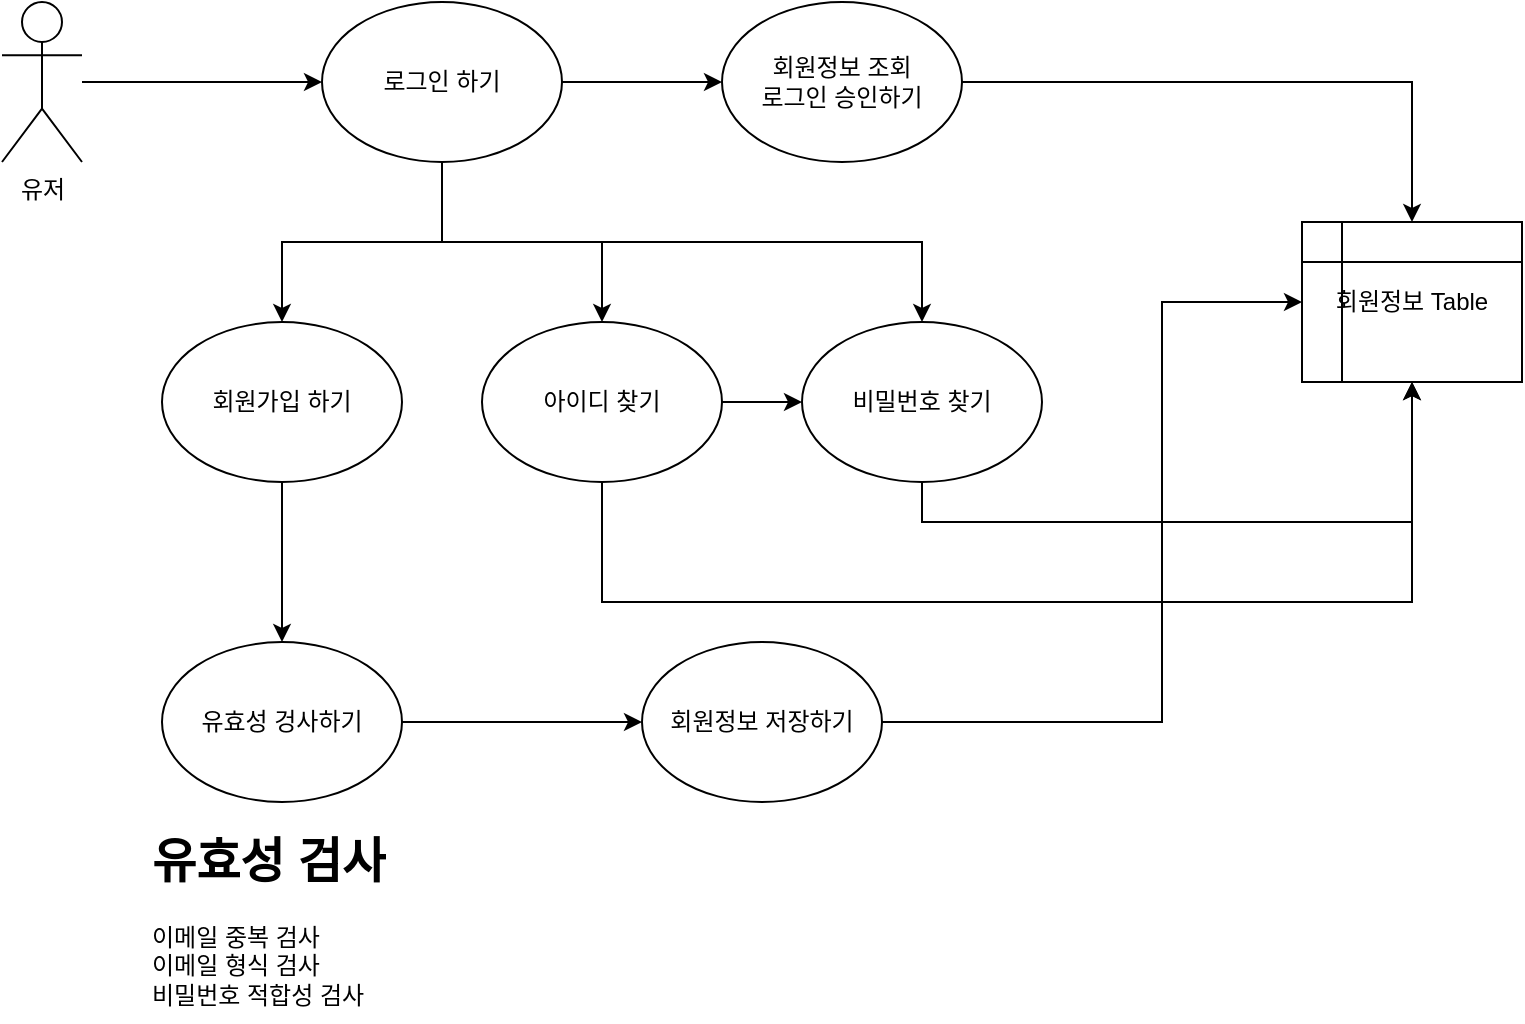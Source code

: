 <mxfile version="21.3.5" type="device">
  <diagram name="페이지-1" id="tUUC2jxGGTLhK9K0wkMw">
    <mxGraphModel dx="1395" dy="657" grid="1" gridSize="10" guides="1" tooltips="1" connect="1" arrows="1" fold="1" page="1" pageScale="1" pageWidth="4681" pageHeight="3300" math="0" shadow="0">
      <root>
        <mxCell id="0" />
        <mxCell id="1" parent="0" />
        <mxCell id="qFy2dkPSHcF08o6lielo-7" style="edgeStyle=orthogonalEdgeStyle;rounded=0;orthogonalLoop=1;jettySize=auto;html=1;entryX=0;entryY=0.5;entryDx=0;entryDy=0;" edge="1" parent="1" source="qFy2dkPSHcF08o6lielo-1" target="qFy2dkPSHcF08o6lielo-5">
          <mxGeometry relative="1" as="geometry" />
        </mxCell>
        <mxCell id="qFy2dkPSHcF08o6lielo-1" value="유저" style="shape=umlActor;verticalLabelPosition=bottom;verticalAlign=top;html=1;outlineConnect=0;" vertex="1" parent="1">
          <mxGeometry x="280" y="200" width="40" height="80" as="geometry" />
        </mxCell>
        <mxCell id="qFy2dkPSHcF08o6lielo-11" style="edgeStyle=orthogonalEdgeStyle;rounded=0;orthogonalLoop=1;jettySize=auto;html=1;" edge="1" parent="1" source="qFy2dkPSHcF08o6lielo-5" target="qFy2dkPSHcF08o6lielo-8">
          <mxGeometry relative="1" as="geometry" />
        </mxCell>
        <mxCell id="qFy2dkPSHcF08o6lielo-12" style="edgeStyle=orthogonalEdgeStyle;rounded=0;orthogonalLoop=1;jettySize=auto;html=1;" edge="1" parent="1" source="qFy2dkPSHcF08o6lielo-5" target="qFy2dkPSHcF08o6lielo-9">
          <mxGeometry relative="1" as="geometry" />
        </mxCell>
        <mxCell id="qFy2dkPSHcF08o6lielo-14" style="edgeStyle=orthogonalEdgeStyle;rounded=0;orthogonalLoop=1;jettySize=auto;html=1;exitX=0.5;exitY=1;exitDx=0;exitDy=0;" edge="1" parent="1" source="qFy2dkPSHcF08o6lielo-5" target="qFy2dkPSHcF08o6lielo-10">
          <mxGeometry relative="1" as="geometry" />
        </mxCell>
        <mxCell id="qFy2dkPSHcF08o6lielo-23" style="edgeStyle=orthogonalEdgeStyle;rounded=0;orthogonalLoop=1;jettySize=auto;html=1;entryX=0;entryY=0.5;entryDx=0;entryDy=0;" edge="1" parent="1" source="qFy2dkPSHcF08o6lielo-5" target="qFy2dkPSHcF08o6lielo-22">
          <mxGeometry relative="1" as="geometry" />
        </mxCell>
        <mxCell id="qFy2dkPSHcF08o6lielo-5" value="로그인 하기" style="ellipse;whiteSpace=wrap;html=1;" vertex="1" parent="1">
          <mxGeometry x="440" y="200" width="120" height="80" as="geometry" />
        </mxCell>
        <mxCell id="qFy2dkPSHcF08o6lielo-17" style="edgeStyle=orthogonalEdgeStyle;rounded=0;orthogonalLoop=1;jettySize=auto;html=1;entryX=0.5;entryY=0;entryDx=0;entryDy=0;" edge="1" parent="1" source="qFy2dkPSHcF08o6lielo-8" target="qFy2dkPSHcF08o6lielo-15">
          <mxGeometry relative="1" as="geometry" />
        </mxCell>
        <mxCell id="qFy2dkPSHcF08o6lielo-8" value="회원가입 하기" style="ellipse;whiteSpace=wrap;html=1;" vertex="1" parent="1">
          <mxGeometry x="360" y="360" width="120" height="80" as="geometry" />
        </mxCell>
        <mxCell id="qFy2dkPSHcF08o6lielo-13" style="edgeStyle=orthogonalEdgeStyle;rounded=0;orthogonalLoop=1;jettySize=auto;html=1;" edge="1" parent="1" source="qFy2dkPSHcF08o6lielo-9" target="qFy2dkPSHcF08o6lielo-10">
          <mxGeometry relative="1" as="geometry" />
        </mxCell>
        <mxCell id="qFy2dkPSHcF08o6lielo-25" style="edgeStyle=orthogonalEdgeStyle;rounded=0;orthogonalLoop=1;jettySize=auto;html=1;entryX=0.5;entryY=1;entryDx=0;entryDy=0;exitX=0.5;exitY=1;exitDx=0;exitDy=0;" edge="1" parent="1" source="qFy2dkPSHcF08o6lielo-9" target="qFy2dkPSHcF08o6lielo-20">
          <mxGeometry relative="1" as="geometry">
            <Array as="points">
              <mxPoint x="580" y="500" />
              <mxPoint x="985" y="500" />
            </Array>
          </mxGeometry>
        </mxCell>
        <mxCell id="qFy2dkPSHcF08o6lielo-9" value="아이디 찾기" style="ellipse;whiteSpace=wrap;html=1;" vertex="1" parent="1">
          <mxGeometry x="520" y="360" width="120" height="80" as="geometry" />
        </mxCell>
        <mxCell id="qFy2dkPSHcF08o6lielo-26" style="edgeStyle=orthogonalEdgeStyle;rounded=0;orthogonalLoop=1;jettySize=auto;html=1;entryX=0.5;entryY=1;entryDx=0;entryDy=0;exitX=0.5;exitY=1;exitDx=0;exitDy=0;" edge="1" parent="1" source="qFy2dkPSHcF08o6lielo-10" target="qFy2dkPSHcF08o6lielo-20">
          <mxGeometry relative="1" as="geometry" />
        </mxCell>
        <mxCell id="qFy2dkPSHcF08o6lielo-10" value="비밀번호 찾기" style="ellipse;whiteSpace=wrap;html=1;" vertex="1" parent="1">
          <mxGeometry x="680" y="360" width="120" height="80" as="geometry" />
        </mxCell>
        <mxCell id="qFy2dkPSHcF08o6lielo-19" style="edgeStyle=orthogonalEdgeStyle;rounded=0;orthogonalLoop=1;jettySize=auto;html=1;entryX=0;entryY=0.5;entryDx=0;entryDy=0;" edge="1" parent="1" source="qFy2dkPSHcF08o6lielo-15" target="qFy2dkPSHcF08o6lielo-18">
          <mxGeometry relative="1" as="geometry" />
        </mxCell>
        <mxCell id="qFy2dkPSHcF08o6lielo-15" value="유효성 겅사하기" style="ellipse;whiteSpace=wrap;html=1;" vertex="1" parent="1">
          <mxGeometry x="360" y="520" width="120" height="80" as="geometry" />
        </mxCell>
        <mxCell id="qFy2dkPSHcF08o6lielo-16" value="&lt;h1&gt;유효성 검사&lt;/h1&gt;&lt;div&gt;이메일 중복 검사&lt;/div&gt;&lt;div&gt;이메일 형식 검사&lt;/div&gt;&lt;div&gt;비밀번호 적합성 검사&lt;/div&gt;" style="text;html=1;strokeColor=none;fillColor=none;spacing=5;spacingTop=-20;whiteSpace=wrap;overflow=hidden;rounded=0;" vertex="1" parent="1">
          <mxGeometry x="350" y="610" width="140" height="100" as="geometry" />
        </mxCell>
        <mxCell id="qFy2dkPSHcF08o6lielo-21" style="edgeStyle=orthogonalEdgeStyle;rounded=0;orthogonalLoop=1;jettySize=auto;html=1;entryX=0;entryY=0.5;entryDx=0;entryDy=0;" edge="1" parent="1" source="qFy2dkPSHcF08o6lielo-18" target="qFy2dkPSHcF08o6lielo-20">
          <mxGeometry relative="1" as="geometry">
            <Array as="points">
              <mxPoint x="860" y="560" />
              <mxPoint x="860" y="350" />
            </Array>
          </mxGeometry>
        </mxCell>
        <mxCell id="qFy2dkPSHcF08o6lielo-18" value="회원정보 저장하기" style="ellipse;whiteSpace=wrap;html=1;" vertex="1" parent="1">
          <mxGeometry x="600" y="520" width="120" height="80" as="geometry" />
        </mxCell>
        <mxCell id="qFy2dkPSHcF08o6lielo-20" value="회원정보 Table" style="shape=internalStorage;whiteSpace=wrap;html=1;backgroundOutline=1;" vertex="1" parent="1">
          <mxGeometry x="930" y="310" width="110" height="80" as="geometry" />
        </mxCell>
        <mxCell id="qFy2dkPSHcF08o6lielo-24" style="edgeStyle=orthogonalEdgeStyle;rounded=0;orthogonalLoop=1;jettySize=auto;html=1;" edge="1" parent="1" source="qFy2dkPSHcF08o6lielo-22" target="qFy2dkPSHcF08o6lielo-20">
          <mxGeometry relative="1" as="geometry" />
        </mxCell>
        <mxCell id="qFy2dkPSHcF08o6lielo-22" value="회원정보 조회 &lt;br&gt;로그인 승인하기" style="ellipse;whiteSpace=wrap;html=1;" vertex="1" parent="1">
          <mxGeometry x="640" y="200" width="120" height="80" as="geometry" />
        </mxCell>
      </root>
    </mxGraphModel>
  </diagram>
</mxfile>
